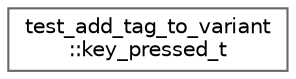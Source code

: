 digraph "类继承关系图"
{
 // LATEX_PDF_SIZE
  bgcolor="transparent";
  edge [fontname=Helvetica,fontsize=10,labelfontname=Helvetica,labelfontsize=10];
  node [fontname=Helvetica,fontsize=10,shape=box,height=0.2,width=0.4];
  rankdir="LR";
  Node0 [id="Node000000",label="test_add_tag_to_variant\l::key_pressed_t",height=0.2,width=0.4,color="grey40", fillcolor="white", style="filled",URL="$structtest__add__tag__to__variant_1_1key__pressed__t.html",tooltip=" "];
}
